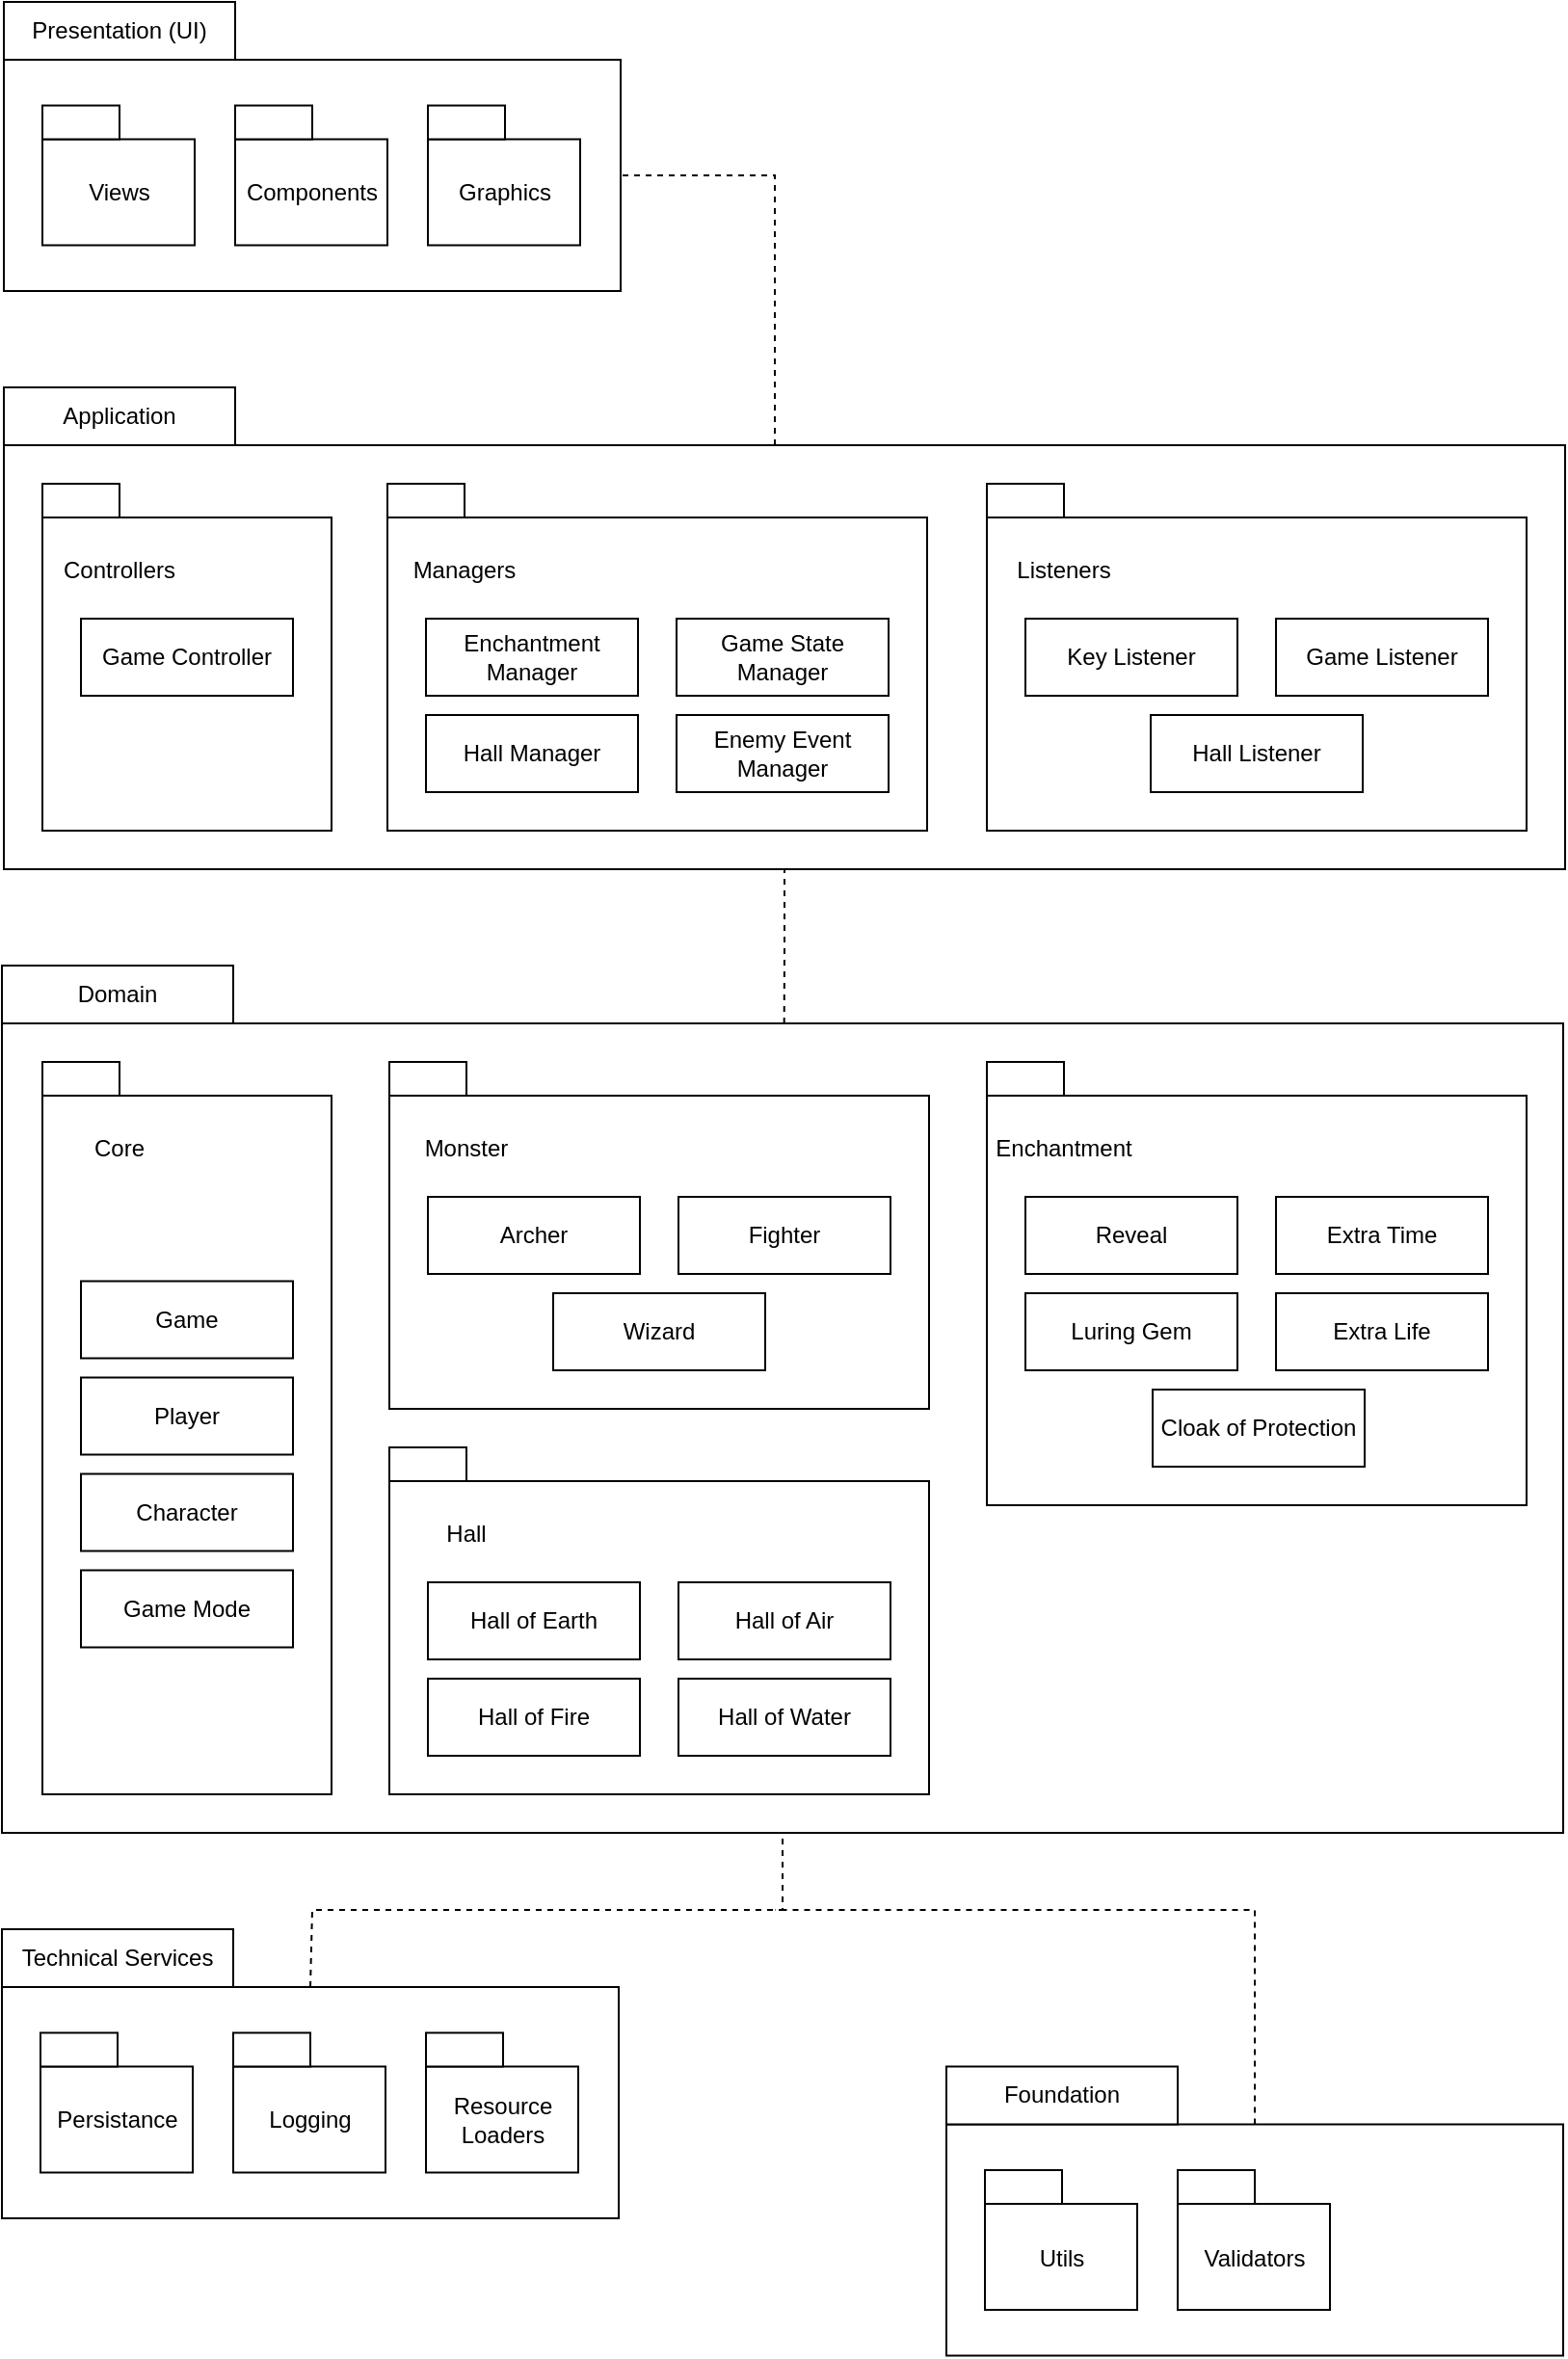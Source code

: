 <mxfile version="24.8.7">
  <diagram name="Page-1" id="aSZ1viRjcmQ8ZrEenBP2">
    <mxGraphModel dx="1456" dy="651" grid="1" gridSize="10" guides="1" tooltips="1" connect="1" arrows="1" fold="1" page="1" pageScale="1" pageWidth="850" pageHeight="1100" math="0" shadow="0">
      <root>
        <mxCell id="0" />
        <mxCell id="1" parent="0" />
        <mxCell id="4YJ_0RBNabMxKwJMMn93-26" value="" style="rounded=0;whiteSpace=wrap;html=1;" vertex="1" parent="1">
          <mxGeometry x="80" y="330" width="120" height="30" as="geometry" />
        </mxCell>
        <mxCell id="4YJ_0RBNabMxKwJMMn93-2" value="" style="rounded=0;whiteSpace=wrap;html=1;" vertex="1" parent="1">
          <mxGeometry x="80" y="160" width="320" height="120" as="geometry" />
        </mxCell>
        <mxCell id="4YJ_0RBNabMxKwJMMn93-4" value="" style="rounded=0;whiteSpace=wrap;html=1;" vertex="1" parent="1">
          <mxGeometry x="80" y="130" width="120" height="30" as="geometry" />
        </mxCell>
        <mxCell id="4YJ_0RBNabMxKwJMMn93-3" value="Presentation (UI)" style="text;html=1;align=center;verticalAlign=middle;whiteSpace=wrap;rounded=0;" vertex="1" parent="1">
          <mxGeometry x="80" y="130" width="120" height="30" as="geometry" />
        </mxCell>
        <mxCell id="4YJ_0RBNabMxKwJMMn93-18" value="" style="rounded=0;whiteSpace=wrap;html=1;" vertex="1" parent="1">
          <mxGeometry x="80" y="360" width="810" height="220" as="geometry" />
        </mxCell>
        <mxCell id="4YJ_0RBNabMxKwJMMn93-19" value="Application" style="text;html=1;align=center;verticalAlign=middle;whiteSpace=wrap;rounded=0;" vertex="1" parent="1">
          <mxGeometry x="80" y="330" width="120" height="30" as="geometry" />
        </mxCell>
        <mxCell id="4YJ_0RBNabMxKwJMMn93-32" value="" style="rounded=0;whiteSpace=wrap;html=1;" vertex="1" parent="1">
          <mxGeometry x="100" y="397.5" width="150" height="162.5" as="geometry" />
        </mxCell>
        <mxCell id="4YJ_0RBNabMxKwJMMn93-22" value="Controllers" style="text;html=1;align=center;verticalAlign=middle;whiteSpace=wrap;rounded=0;" vertex="1" parent="1">
          <mxGeometry x="100" y="410" width="80" height="30" as="geometry" />
        </mxCell>
        <mxCell id="4YJ_0RBNabMxKwJMMn93-35" value="" style="rounded=0;whiteSpace=wrap;html=1;" vertex="1" parent="1">
          <mxGeometry x="100" y="380" width="40" height="17.5" as="geometry" />
        </mxCell>
        <mxCell id="4YJ_0RBNabMxKwJMMn93-37" value="" style="rounded=0;whiteSpace=wrap;html=1;" vertex="1" parent="1">
          <mxGeometry x="100" y="201.25" width="79" height="55" as="geometry" />
        </mxCell>
        <mxCell id="4YJ_0RBNabMxKwJMMn93-38" value="Views" style="text;html=1;align=center;verticalAlign=middle;whiteSpace=wrap;rounded=0;" vertex="1" parent="1">
          <mxGeometry x="100" y="213.75" width="80" height="31.25" as="geometry" />
        </mxCell>
        <mxCell id="4YJ_0RBNabMxKwJMMn93-39" value="" style="rounded=0;whiteSpace=wrap;html=1;" vertex="1" parent="1">
          <mxGeometry x="100" y="183.75" width="40" height="17.5" as="geometry" />
        </mxCell>
        <mxCell id="4YJ_0RBNabMxKwJMMn93-40" value="" style="rounded=0;whiteSpace=wrap;html=1;" vertex="1" parent="1">
          <mxGeometry x="200" y="201.25" width="79" height="55" as="geometry" />
        </mxCell>
        <mxCell id="4YJ_0RBNabMxKwJMMn93-41" value="Components" style="text;html=1;align=center;verticalAlign=middle;whiteSpace=wrap;rounded=0;" vertex="1" parent="1">
          <mxGeometry x="200" y="213.75" width="80" height="31.25" as="geometry" />
        </mxCell>
        <mxCell id="4YJ_0RBNabMxKwJMMn93-42" value="" style="rounded=0;whiteSpace=wrap;html=1;" vertex="1" parent="1">
          <mxGeometry x="200" y="183.75" width="40" height="17.5" as="geometry" />
        </mxCell>
        <mxCell id="4YJ_0RBNabMxKwJMMn93-43" value="" style="rounded=0;whiteSpace=wrap;html=1;" vertex="1" parent="1">
          <mxGeometry x="300" y="201.25" width="79" height="55" as="geometry" />
        </mxCell>
        <mxCell id="4YJ_0RBNabMxKwJMMn93-44" value="Graphics" style="text;html=1;align=center;verticalAlign=middle;whiteSpace=wrap;rounded=0;" vertex="1" parent="1">
          <mxGeometry x="300" y="213.75" width="80" height="31.25" as="geometry" />
        </mxCell>
        <mxCell id="4YJ_0RBNabMxKwJMMn93-45" value="" style="rounded=0;whiteSpace=wrap;html=1;" vertex="1" parent="1">
          <mxGeometry x="300" y="183.75" width="40" height="17.5" as="geometry" />
        </mxCell>
        <mxCell id="4YJ_0RBNabMxKwJMMn93-46" value="" style="rounded=0;whiteSpace=wrap;html=1;" vertex="1" parent="1">
          <mxGeometry x="279" y="397.5" width="280" height="162.5" as="geometry" />
        </mxCell>
        <mxCell id="4YJ_0RBNabMxKwJMMn93-47" value="Managers" style="text;html=1;align=center;verticalAlign=middle;whiteSpace=wrap;rounded=0;" vertex="1" parent="1">
          <mxGeometry x="279" y="410" width="80" height="30" as="geometry" />
        </mxCell>
        <mxCell id="4YJ_0RBNabMxKwJMMn93-48" value="" style="rounded=0;whiteSpace=wrap;html=1;" vertex="1" parent="1">
          <mxGeometry x="279" y="380" width="40" height="17.5" as="geometry" />
        </mxCell>
        <mxCell id="4YJ_0RBNabMxKwJMMn93-50" value="Enchantment&lt;div&gt;Manager&lt;/div&gt;" style="rounded=0;whiteSpace=wrap;html=1;" vertex="1" parent="1">
          <mxGeometry x="299" y="450" width="110" height="40" as="geometry" />
        </mxCell>
        <mxCell id="4YJ_0RBNabMxKwJMMn93-55" value="Enemy Event Manager" style="rounded=0;whiteSpace=wrap;html=1;" vertex="1" parent="1">
          <mxGeometry x="429" y="500" width="110" height="40" as="geometry" />
        </mxCell>
        <mxCell id="4YJ_0RBNabMxKwJMMn93-56" value="Game State Manager" style="rounded=0;whiteSpace=wrap;html=1;" vertex="1" parent="1">
          <mxGeometry x="429" y="450" width="110" height="40" as="geometry" />
        </mxCell>
        <mxCell id="4YJ_0RBNabMxKwJMMn93-57" value="Hall Manager" style="rounded=0;whiteSpace=wrap;html=1;" vertex="1" parent="1">
          <mxGeometry x="299" y="500" width="110" height="40" as="geometry" />
        </mxCell>
        <mxCell id="4YJ_0RBNabMxKwJMMn93-58" value="Game Controller" style="rounded=0;whiteSpace=wrap;html=1;" vertex="1" parent="1">
          <mxGeometry x="120" y="450" width="110" height="40" as="geometry" />
        </mxCell>
        <mxCell id="4YJ_0RBNabMxKwJMMn93-59" value="" style="rounded=0;whiteSpace=wrap;html=1;" vertex="1" parent="1">
          <mxGeometry x="590" y="397.5" width="280" height="162.5" as="geometry" />
        </mxCell>
        <mxCell id="4YJ_0RBNabMxKwJMMn93-60" value="Listeners" style="text;html=1;align=center;verticalAlign=middle;whiteSpace=wrap;rounded=0;" vertex="1" parent="1">
          <mxGeometry x="590" y="410" width="80" height="30" as="geometry" />
        </mxCell>
        <mxCell id="4YJ_0RBNabMxKwJMMn93-61" value="" style="rounded=0;whiteSpace=wrap;html=1;" vertex="1" parent="1">
          <mxGeometry x="590" y="380" width="40" height="17.5" as="geometry" />
        </mxCell>
        <mxCell id="4YJ_0RBNabMxKwJMMn93-62" value="Key Listener" style="rounded=0;whiteSpace=wrap;html=1;" vertex="1" parent="1">
          <mxGeometry x="610" y="450" width="110" height="40" as="geometry" />
        </mxCell>
        <mxCell id="4YJ_0RBNabMxKwJMMn93-64" value="Game Listener" style="rounded=0;whiteSpace=wrap;html=1;" vertex="1" parent="1">
          <mxGeometry x="740" y="450" width="110" height="40" as="geometry" />
        </mxCell>
        <mxCell id="4YJ_0RBNabMxKwJMMn93-65" value="Hall Listener" style="rounded=0;whiteSpace=wrap;html=1;" vertex="1" parent="1">
          <mxGeometry x="675" y="500" width="110" height="40" as="geometry" />
        </mxCell>
        <mxCell id="4YJ_0RBNabMxKwJMMn93-67" value="" style="endArrow=none;dashed=1;html=1;rounded=0;entryX=1;entryY=0.5;entryDx=0;entryDy=0;" edge="1" parent="1" target="4YJ_0RBNabMxKwJMMn93-2">
          <mxGeometry width="50" height="50" relative="1" as="geometry">
            <mxPoint x="480" y="360" as="sourcePoint" />
            <mxPoint x="480" y="240" as="targetPoint" />
            <Array as="points">
              <mxPoint x="480" y="220" />
            </Array>
          </mxGeometry>
        </mxCell>
        <mxCell id="4YJ_0RBNabMxKwJMMn93-68" value="" style="rounded=0;whiteSpace=wrap;html=1;" vertex="1" parent="1">
          <mxGeometry x="79" y="630" width="120" height="30" as="geometry" />
        </mxCell>
        <mxCell id="4YJ_0RBNabMxKwJMMn93-69" value="" style="rounded=0;whiteSpace=wrap;html=1;" vertex="1" parent="1">
          <mxGeometry x="79" y="660" width="810" height="420" as="geometry" />
        </mxCell>
        <mxCell id="4YJ_0RBNabMxKwJMMn93-70" value="Domain" style="text;html=1;align=center;verticalAlign=middle;whiteSpace=wrap;rounded=0;" vertex="1" parent="1">
          <mxGeometry x="79" y="630" width="120" height="30" as="geometry" />
        </mxCell>
        <mxCell id="4YJ_0RBNabMxKwJMMn93-74" value="" style="rounded=0;whiteSpace=wrap;html=1;" vertex="1" parent="1">
          <mxGeometry x="590" y="697.5" width="280" height="212.5" as="geometry" />
        </mxCell>
        <mxCell id="4YJ_0RBNabMxKwJMMn93-75" value="Enchantment" style="text;html=1;align=center;verticalAlign=middle;whiteSpace=wrap;rounded=0;" vertex="1" parent="1">
          <mxGeometry x="590" y="710" width="80" height="30" as="geometry" />
        </mxCell>
        <mxCell id="4YJ_0RBNabMxKwJMMn93-76" value="" style="rounded=0;whiteSpace=wrap;html=1;" vertex="1" parent="1">
          <mxGeometry x="590" y="680" width="40" height="17.5" as="geometry" />
        </mxCell>
        <mxCell id="4YJ_0RBNabMxKwJMMn93-77" value="Reveal" style="rounded=0;whiteSpace=wrap;html=1;" vertex="1" parent="1">
          <mxGeometry x="610" y="750" width="110" height="40" as="geometry" />
        </mxCell>
        <mxCell id="4YJ_0RBNabMxKwJMMn93-78" value="Extra Life" style="rounded=0;whiteSpace=wrap;html=1;" vertex="1" parent="1">
          <mxGeometry x="740" y="800" width="110" height="40" as="geometry" />
        </mxCell>
        <mxCell id="4YJ_0RBNabMxKwJMMn93-79" value="Extra Time" style="rounded=0;whiteSpace=wrap;html=1;" vertex="1" parent="1">
          <mxGeometry x="740" y="750" width="110" height="40" as="geometry" />
        </mxCell>
        <mxCell id="4YJ_0RBNabMxKwJMMn93-80" value="Luring Gem" style="rounded=0;whiteSpace=wrap;html=1;" vertex="1" parent="1">
          <mxGeometry x="610" y="800" width="110" height="40" as="geometry" />
        </mxCell>
        <mxCell id="4YJ_0RBNabMxKwJMMn93-82" value="" style="rounded=0;whiteSpace=wrap;html=1;" vertex="1" parent="1">
          <mxGeometry x="280" y="697.5" width="280" height="162.5" as="geometry" />
        </mxCell>
        <mxCell id="4YJ_0RBNabMxKwJMMn93-83" value="Monster" style="text;html=1;align=center;verticalAlign=middle;whiteSpace=wrap;rounded=0;" vertex="1" parent="1">
          <mxGeometry x="280" y="710" width="80" height="30" as="geometry" />
        </mxCell>
        <mxCell id="4YJ_0RBNabMxKwJMMn93-84" value="" style="rounded=0;whiteSpace=wrap;html=1;" vertex="1" parent="1">
          <mxGeometry x="280" y="680" width="40" height="17.5" as="geometry" />
        </mxCell>
        <mxCell id="4YJ_0RBNabMxKwJMMn93-85" value="Archer" style="rounded=0;whiteSpace=wrap;html=1;" vertex="1" parent="1">
          <mxGeometry x="300" y="750" width="110" height="40" as="geometry" />
        </mxCell>
        <mxCell id="4YJ_0RBNabMxKwJMMn93-86" value="Fighter" style="rounded=0;whiteSpace=wrap;html=1;" vertex="1" parent="1">
          <mxGeometry x="430" y="750" width="110" height="40" as="geometry" />
        </mxCell>
        <mxCell id="4YJ_0RBNabMxKwJMMn93-87" value="Wizard" style="rounded=0;whiteSpace=wrap;html=1;" vertex="1" parent="1">
          <mxGeometry x="365" y="800" width="110" height="40" as="geometry" />
        </mxCell>
        <mxCell id="4YJ_0RBNabMxKwJMMn93-89" value="" style="endArrow=none;dashed=1;html=1;rounded=0;entryX=0.5;entryY=1;entryDx=0;entryDy=0;" edge="1" parent="1" source="4YJ_0RBNabMxKwJMMn93-69" target="4YJ_0RBNabMxKwJMMn93-18">
          <mxGeometry width="50" height="50" relative="1" as="geometry">
            <mxPoint x="1130" y="537.5" as="sourcePoint" />
            <mxPoint x="1050" y="397.5" as="targetPoint" />
            <Array as="points">
              <mxPoint x="485" y="620" />
            </Array>
          </mxGeometry>
        </mxCell>
        <mxCell id="4YJ_0RBNabMxKwJMMn93-90" value="Cloak of Protection" style="rounded=0;whiteSpace=wrap;html=1;" vertex="1" parent="1">
          <mxGeometry x="676" y="850" width="110" height="40" as="geometry" />
        </mxCell>
        <mxCell id="4YJ_0RBNabMxKwJMMn93-91" value="" style="rounded=0;whiteSpace=wrap;html=1;" vertex="1" parent="1">
          <mxGeometry x="280" y="897.5" width="280" height="162.5" as="geometry" />
        </mxCell>
        <mxCell id="4YJ_0RBNabMxKwJMMn93-92" value="Hall" style="text;html=1;align=center;verticalAlign=middle;whiteSpace=wrap;rounded=0;" vertex="1" parent="1">
          <mxGeometry x="280" y="910" width="80" height="30" as="geometry" />
        </mxCell>
        <mxCell id="4YJ_0RBNabMxKwJMMn93-93" value="" style="rounded=0;whiteSpace=wrap;html=1;" vertex="1" parent="1">
          <mxGeometry x="280" y="880" width="40" height="17.5" as="geometry" />
        </mxCell>
        <mxCell id="4YJ_0RBNabMxKwJMMn93-94" value="Hall of Earth" style="rounded=0;whiteSpace=wrap;html=1;" vertex="1" parent="1">
          <mxGeometry x="300" y="950" width="110" height="40" as="geometry" />
        </mxCell>
        <mxCell id="4YJ_0RBNabMxKwJMMn93-95" value="Hall of Air" style="rounded=0;whiteSpace=wrap;html=1;" vertex="1" parent="1">
          <mxGeometry x="430" y="950" width="110" height="40" as="geometry" />
        </mxCell>
        <mxCell id="4YJ_0RBNabMxKwJMMn93-96" value="Hall of Fire" style="rounded=0;whiteSpace=wrap;html=1;" vertex="1" parent="1">
          <mxGeometry x="300" y="1000" width="110" height="40" as="geometry" />
        </mxCell>
        <mxCell id="4YJ_0RBNabMxKwJMMn93-97" value="Hall of Water" style="rounded=0;whiteSpace=wrap;html=1;" vertex="1" parent="1">
          <mxGeometry x="430" y="1000" width="110" height="40" as="geometry" />
        </mxCell>
        <mxCell id="4YJ_0RBNabMxKwJMMn93-100" value="" style="rounded=0;whiteSpace=wrap;html=1;" vertex="1" parent="1">
          <mxGeometry x="100" y="697.5" width="150" height="362.5" as="geometry" />
        </mxCell>
        <mxCell id="4YJ_0RBNabMxKwJMMn93-101" value="Core" style="text;html=1;align=center;verticalAlign=middle;whiteSpace=wrap;rounded=0;" vertex="1" parent="1">
          <mxGeometry x="100" y="710" width="80" height="30" as="geometry" />
        </mxCell>
        <mxCell id="4YJ_0RBNabMxKwJMMn93-102" value="" style="rounded=0;whiteSpace=wrap;html=1;" vertex="1" parent="1">
          <mxGeometry x="100" y="680" width="40" height="17.5" as="geometry" />
        </mxCell>
        <mxCell id="4YJ_0RBNabMxKwJMMn93-103" value="Game" style="rounded=0;whiteSpace=wrap;html=1;" vertex="1" parent="1">
          <mxGeometry x="120" y="793.75" width="110" height="40" as="geometry" />
        </mxCell>
        <mxCell id="4YJ_0RBNabMxKwJMMn93-104" value="Player" style="rounded=0;whiteSpace=wrap;html=1;" vertex="1" parent="1">
          <mxGeometry x="120" y="843.75" width="110" height="40" as="geometry" />
        </mxCell>
        <mxCell id="4YJ_0RBNabMxKwJMMn93-105" value="Character" style="rounded=0;whiteSpace=wrap;html=1;" vertex="1" parent="1">
          <mxGeometry x="120" y="893.75" width="110" height="40" as="geometry" />
        </mxCell>
        <mxCell id="4YJ_0RBNabMxKwJMMn93-106" value="Game Mode" style="rounded=0;whiteSpace=wrap;html=1;" vertex="1" parent="1">
          <mxGeometry x="120" y="943.75" width="110" height="40" as="geometry" />
        </mxCell>
        <mxCell id="4YJ_0RBNabMxKwJMMn93-108" value="" style="rounded=0;whiteSpace=wrap;html=1;" vertex="1" parent="1">
          <mxGeometry x="79" y="1160" width="320" height="120" as="geometry" />
        </mxCell>
        <mxCell id="4YJ_0RBNabMxKwJMMn93-109" value="" style="rounded=0;whiteSpace=wrap;html=1;" vertex="1" parent="1">
          <mxGeometry x="79" y="1130" width="120" height="30" as="geometry" />
        </mxCell>
        <mxCell id="4YJ_0RBNabMxKwJMMn93-110" value="Technical Services" style="text;html=1;align=center;verticalAlign=middle;whiteSpace=wrap;rounded=0;" vertex="1" parent="1">
          <mxGeometry x="79" y="1130" width="120" height="30" as="geometry" />
        </mxCell>
        <mxCell id="4YJ_0RBNabMxKwJMMn93-111" value="" style="rounded=0;whiteSpace=wrap;html=1;" vertex="1" parent="1">
          <mxGeometry x="99" y="1201.25" width="79" height="55" as="geometry" />
        </mxCell>
        <mxCell id="4YJ_0RBNabMxKwJMMn93-112" value="Persistance" style="text;html=1;align=center;verticalAlign=middle;whiteSpace=wrap;rounded=0;" vertex="1" parent="1">
          <mxGeometry x="99" y="1213.75" width="80" height="31.25" as="geometry" />
        </mxCell>
        <mxCell id="4YJ_0RBNabMxKwJMMn93-113" value="" style="rounded=0;whiteSpace=wrap;html=1;" vertex="1" parent="1">
          <mxGeometry x="99" y="1183.75" width="40" height="17.5" as="geometry" />
        </mxCell>
        <mxCell id="4YJ_0RBNabMxKwJMMn93-114" value="" style="rounded=0;whiteSpace=wrap;html=1;" vertex="1" parent="1">
          <mxGeometry x="199" y="1201.25" width="79" height="55" as="geometry" />
        </mxCell>
        <mxCell id="4YJ_0RBNabMxKwJMMn93-115" value="Logging" style="text;html=1;align=center;verticalAlign=middle;whiteSpace=wrap;rounded=0;" vertex="1" parent="1">
          <mxGeometry x="199" y="1213.75" width="80" height="31.25" as="geometry" />
        </mxCell>
        <mxCell id="4YJ_0RBNabMxKwJMMn93-116" value="" style="rounded=0;whiteSpace=wrap;html=1;" vertex="1" parent="1">
          <mxGeometry x="199" y="1183.75" width="40" height="17.5" as="geometry" />
        </mxCell>
        <mxCell id="4YJ_0RBNabMxKwJMMn93-117" value="" style="rounded=0;whiteSpace=wrap;html=1;" vertex="1" parent="1">
          <mxGeometry x="299" y="1201.25" width="79" height="55" as="geometry" />
        </mxCell>
        <mxCell id="4YJ_0RBNabMxKwJMMn93-118" value="Resource Loaders" style="text;html=1;align=center;verticalAlign=middle;whiteSpace=wrap;rounded=0;" vertex="1" parent="1">
          <mxGeometry x="299" y="1213.75" width="80" height="31.25" as="geometry" />
        </mxCell>
        <mxCell id="4YJ_0RBNabMxKwJMMn93-119" value="" style="rounded=0;whiteSpace=wrap;html=1;" vertex="1" parent="1">
          <mxGeometry x="299" y="1183.75" width="40" height="17.5" as="geometry" />
        </mxCell>
        <mxCell id="4YJ_0RBNabMxKwJMMn93-120" value="" style="rounded=0;whiteSpace=wrap;html=1;" vertex="1" parent="1">
          <mxGeometry x="569" y="1231.25" width="320" height="120" as="geometry" />
        </mxCell>
        <mxCell id="4YJ_0RBNabMxKwJMMn93-121" value="" style="rounded=0;whiteSpace=wrap;html=1;" vertex="1" parent="1">
          <mxGeometry x="569" y="1201.25" width="120" height="30" as="geometry" />
        </mxCell>
        <mxCell id="4YJ_0RBNabMxKwJMMn93-122" value="Foundation" style="text;html=1;align=center;verticalAlign=middle;whiteSpace=wrap;rounded=0;" vertex="1" parent="1">
          <mxGeometry x="569" y="1201.25" width="120" height="30" as="geometry" />
        </mxCell>
        <mxCell id="4YJ_0RBNabMxKwJMMn93-123" value="" style="rounded=0;whiteSpace=wrap;html=1;" vertex="1" parent="1">
          <mxGeometry x="589" y="1272.5" width="79" height="55" as="geometry" />
        </mxCell>
        <mxCell id="4YJ_0RBNabMxKwJMMn93-124" value="Utils" style="text;html=1;align=center;verticalAlign=middle;whiteSpace=wrap;rounded=0;" vertex="1" parent="1">
          <mxGeometry x="589" y="1285" width="80" height="31.25" as="geometry" />
        </mxCell>
        <mxCell id="4YJ_0RBNabMxKwJMMn93-125" value="" style="rounded=0;whiteSpace=wrap;html=1;" vertex="1" parent="1">
          <mxGeometry x="589" y="1255" width="40" height="17.5" as="geometry" />
        </mxCell>
        <mxCell id="4YJ_0RBNabMxKwJMMn93-126" value="" style="rounded=0;whiteSpace=wrap;html=1;" vertex="1" parent="1">
          <mxGeometry x="689" y="1272.5" width="79" height="55" as="geometry" />
        </mxCell>
        <mxCell id="4YJ_0RBNabMxKwJMMn93-127" value="Validators" style="text;html=1;align=center;verticalAlign=middle;whiteSpace=wrap;rounded=0;" vertex="1" parent="1">
          <mxGeometry x="689" y="1285" width="80" height="31.25" as="geometry" />
        </mxCell>
        <mxCell id="4YJ_0RBNabMxKwJMMn93-128" value="" style="rounded=0;whiteSpace=wrap;html=1;" vertex="1" parent="1">
          <mxGeometry x="689" y="1255" width="40" height="17.5" as="geometry" />
        </mxCell>
        <mxCell id="4YJ_0RBNabMxKwJMMn93-134" value="" style="endArrow=none;dashed=1;html=1;rounded=0;exitX=0.5;exitY=0;exitDx=0;exitDy=0;entryX=0.5;entryY=1;entryDx=0;entryDy=0;" edge="1" parent="1" source="4YJ_0RBNabMxKwJMMn93-108" target="4YJ_0RBNabMxKwJMMn93-69">
          <mxGeometry width="50" height="50" relative="1" as="geometry">
            <mxPoint x="370" y="1160" as="sourcePoint" />
            <mxPoint x="420" y="1110" as="targetPoint" />
            <Array as="points">
              <mxPoint x="240" y="1120" />
              <mxPoint x="484" y="1120" />
            </Array>
          </mxGeometry>
        </mxCell>
        <mxCell id="4YJ_0RBNabMxKwJMMn93-135" value="" style="endArrow=none;dashed=1;html=1;rounded=0;exitX=0.5;exitY=0;exitDx=0;exitDy=0;" edge="1" parent="1" source="4YJ_0RBNabMxKwJMMn93-120">
          <mxGeometry width="50" height="50" relative="1" as="geometry">
            <mxPoint x="760" y="1170" as="sourcePoint" />
            <mxPoint x="480" y="1120" as="targetPoint" />
            <Array as="points">
              <mxPoint x="729" y="1120" />
            </Array>
          </mxGeometry>
        </mxCell>
      </root>
    </mxGraphModel>
  </diagram>
</mxfile>
